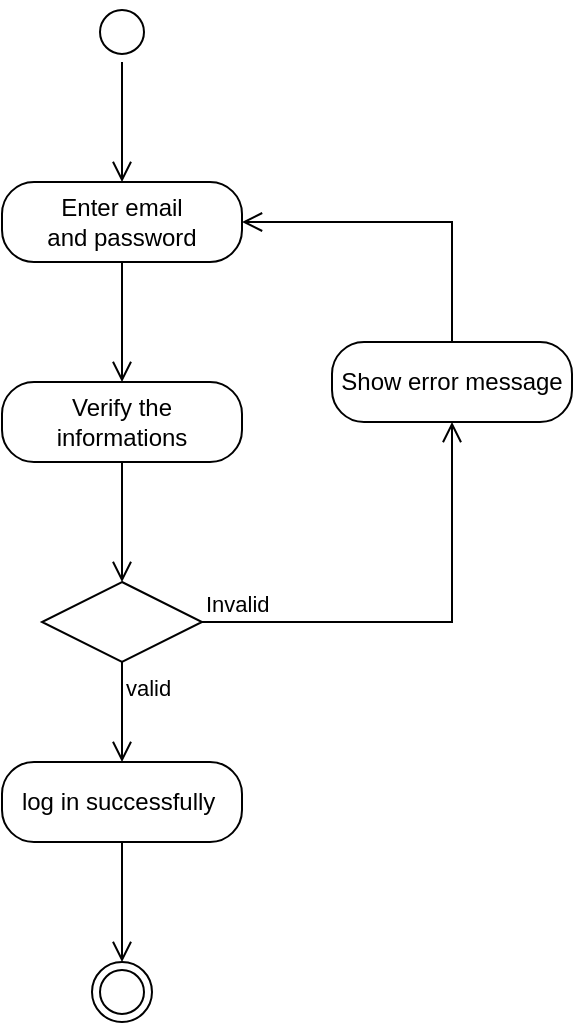 <mxfile version="26.0.14">
  <diagram name="Page-1" id="e7e014a7-5840-1c2e-5031-d8a46d1fe8dd">
    <mxGraphModel dx="819" dy="431" grid="1" gridSize="10" guides="1" tooltips="1" connect="1" arrows="1" fold="1" page="1" pageScale="1" pageWidth="1169" pageHeight="826" background="none" math="0" shadow="0">
      <root>
        <mxCell id="0" />
        <mxCell id="1" parent="0" />
        <mxCell id="MJ4kscQ1FfEokvWsICFQ-41" value="" style="ellipse;html=1;shape=startState;labelBackgroundColor=none;" vertex="1" parent="1">
          <mxGeometry x="540" y="20" width="30" height="30" as="geometry" />
        </mxCell>
        <mxCell id="MJ4kscQ1FfEokvWsICFQ-42" value="" style="edgeStyle=orthogonalEdgeStyle;html=1;verticalAlign=bottom;endArrow=open;endSize=8;rounded=0;labelBackgroundColor=none;fontColor=default;" edge="1" source="MJ4kscQ1FfEokvWsICFQ-41" parent="1">
          <mxGeometry relative="1" as="geometry">
            <mxPoint x="555" y="110" as="targetPoint" />
          </mxGeometry>
        </mxCell>
        <mxCell id="MJ4kscQ1FfEokvWsICFQ-45" value="Enter email&lt;div&gt;and password&lt;/div&gt;" style="rounded=1;whiteSpace=wrap;html=1;arcSize=40;labelBackgroundColor=none;" vertex="1" parent="1">
          <mxGeometry x="495" y="110" width="120" height="40" as="geometry" />
        </mxCell>
        <mxCell id="MJ4kscQ1FfEokvWsICFQ-46" value="" style="edgeStyle=orthogonalEdgeStyle;html=1;verticalAlign=bottom;endArrow=open;endSize=8;rounded=0;labelBackgroundColor=none;fontColor=default;" edge="1" source="MJ4kscQ1FfEokvWsICFQ-45" parent="1">
          <mxGeometry relative="1" as="geometry">
            <mxPoint x="555" y="210" as="targetPoint" />
          </mxGeometry>
        </mxCell>
        <mxCell id="MJ4kscQ1FfEokvWsICFQ-47" value="Verify the informations" style="rounded=1;whiteSpace=wrap;html=1;arcSize=40;labelBackgroundColor=none;" vertex="1" parent="1">
          <mxGeometry x="495" y="210" width="120" height="40" as="geometry" />
        </mxCell>
        <mxCell id="MJ4kscQ1FfEokvWsICFQ-48" value="" style="edgeStyle=orthogonalEdgeStyle;html=1;verticalAlign=bottom;endArrow=open;endSize=8;rounded=0;labelBackgroundColor=none;fontColor=default;" edge="1" source="MJ4kscQ1FfEokvWsICFQ-47" parent="1">
          <mxGeometry relative="1" as="geometry">
            <mxPoint x="555" y="310" as="targetPoint" />
          </mxGeometry>
        </mxCell>
        <mxCell id="MJ4kscQ1FfEokvWsICFQ-49" value="" style="rhombus;whiteSpace=wrap;html=1;labelBackgroundColor=none;" vertex="1" parent="1">
          <mxGeometry x="515" y="310" width="80" height="40" as="geometry" />
        </mxCell>
        <mxCell id="MJ4kscQ1FfEokvWsICFQ-50" value="Invalid" style="edgeStyle=orthogonalEdgeStyle;html=1;align=left;verticalAlign=bottom;endArrow=open;endSize=8;rounded=0;entryX=0.5;entryY=1;entryDx=0;entryDy=0;labelBackgroundColor=none;fontColor=default;" edge="1" source="MJ4kscQ1FfEokvWsICFQ-49" parent="1" target="MJ4kscQ1FfEokvWsICFQ-52">
          <mxGeometry x="-1" relative="1" as="geometry">
            <mxPoint x="720" y="260" as="targetPoint" />
            <Array as="points">
              <mxPoint x="720" y="330" />
            </Array>
          </mxGeometry>
        </mxCell>
        <mxCell id="MJ4kscQ1FfEokvWsICFQ-51" value="valid" style="edgeStyle=orthogonalEdgeStyle;html=1;align=left;verticalAlign=top;endArrow=open;endSize=8;rounded=0;labelBackgroundColor=none;fontColor=default;" edge="1" source="MJ4kscQ1FfEokvWsICFQ-49" parent="1">
          <mxGeometry x="-1" relative="1" as="geometry">
            <mxPoint x="555" y="400" as="targetPoint" />
          </mxGeometry>
        </mxCell>
        <mxCell id="MJ4kscQ1FfEokvWsICFQ-52" value="Show error message" style="rounded=1;whiteSpace=wrap;html=1;arcSize=40;labelBackgroundColor=none;" vertex="1" parent="1">
          <mxGeometry x="660" y="190" width="120" height="40" as="geometry" />
        </mxCell>
        <mxCell id="MJ4kscQ1FfEokvWsICFQ-53" value="" style="edgeStyle=orthogonalEdgeStyle;html=1;verticalAlign=bottom;endArrow=open;endSize=8;rounded=0;entryX=1;entryY=0.5;entryDx=0;entryDy=0;labelBackgroundColor=none;fontColor=default;" edge="1" source="MJ4kscQ1FfEokvWsICFQ-52" parent="1" target="MJ4kscQ1FfEokvWsICFQ-45">
          <mxGeometry relative="1" as="geometry">
            <mxPoint x="720" y="290" as="targetPoint" />
            <Array as="points">
              <mxPoint x="720" y="130" />
            </Array>
          </mxGeometry>
        </mxCell>
        <mxCell id="MJ4kscQ1FfEokvWsICFQ-54" value="log in successfully&amp;nbsp;" style="rounded=1;whiteSpace=wrap;html=1;arcSize=40;labelBackgroundColor=none;" vertex="1" parent="1">
          <mxGeometry x="495" y="400" width="120" height="40" as="geometry" />
        </mxCell>
        <mxCell id="MJ4kscQ1FfEokvWsICFQ-55" value="" style="edgeStyle=orthogonalEdgeStyle;html=1;verticalAlign=bottom;endArrow=open;endSize=8;rounded=0;entryX=0.5;entryY=0;entryDx=0;entryDy=0;labelBackgroundColor=none;fontColor=default;" edge="1" source="MJ4kscQ1FfEokvWsICFQ-54" parent="1" target="MJ4kscQ1FfEokvWsICFQ-56">
          <mxGeometry relative="1" as="geometry">
            <mxPoint x="555" y="500" as="targetPoint" />
          </mxGeometry>
        </mxCell>
        <mxCell id="MJ4kscQ1FfEokvWsICFQ-56" value="" style="ellipse;html=1;shape=endState;labelBackgroundColor=none;" vertex="1" parent="1">
          <mxGeometry x="540" y="500" width="30" height="30" as="geometry" />
        </mxCell>
      </root>
    </mxGraphModel>
  </diagram>
</mxfile>
